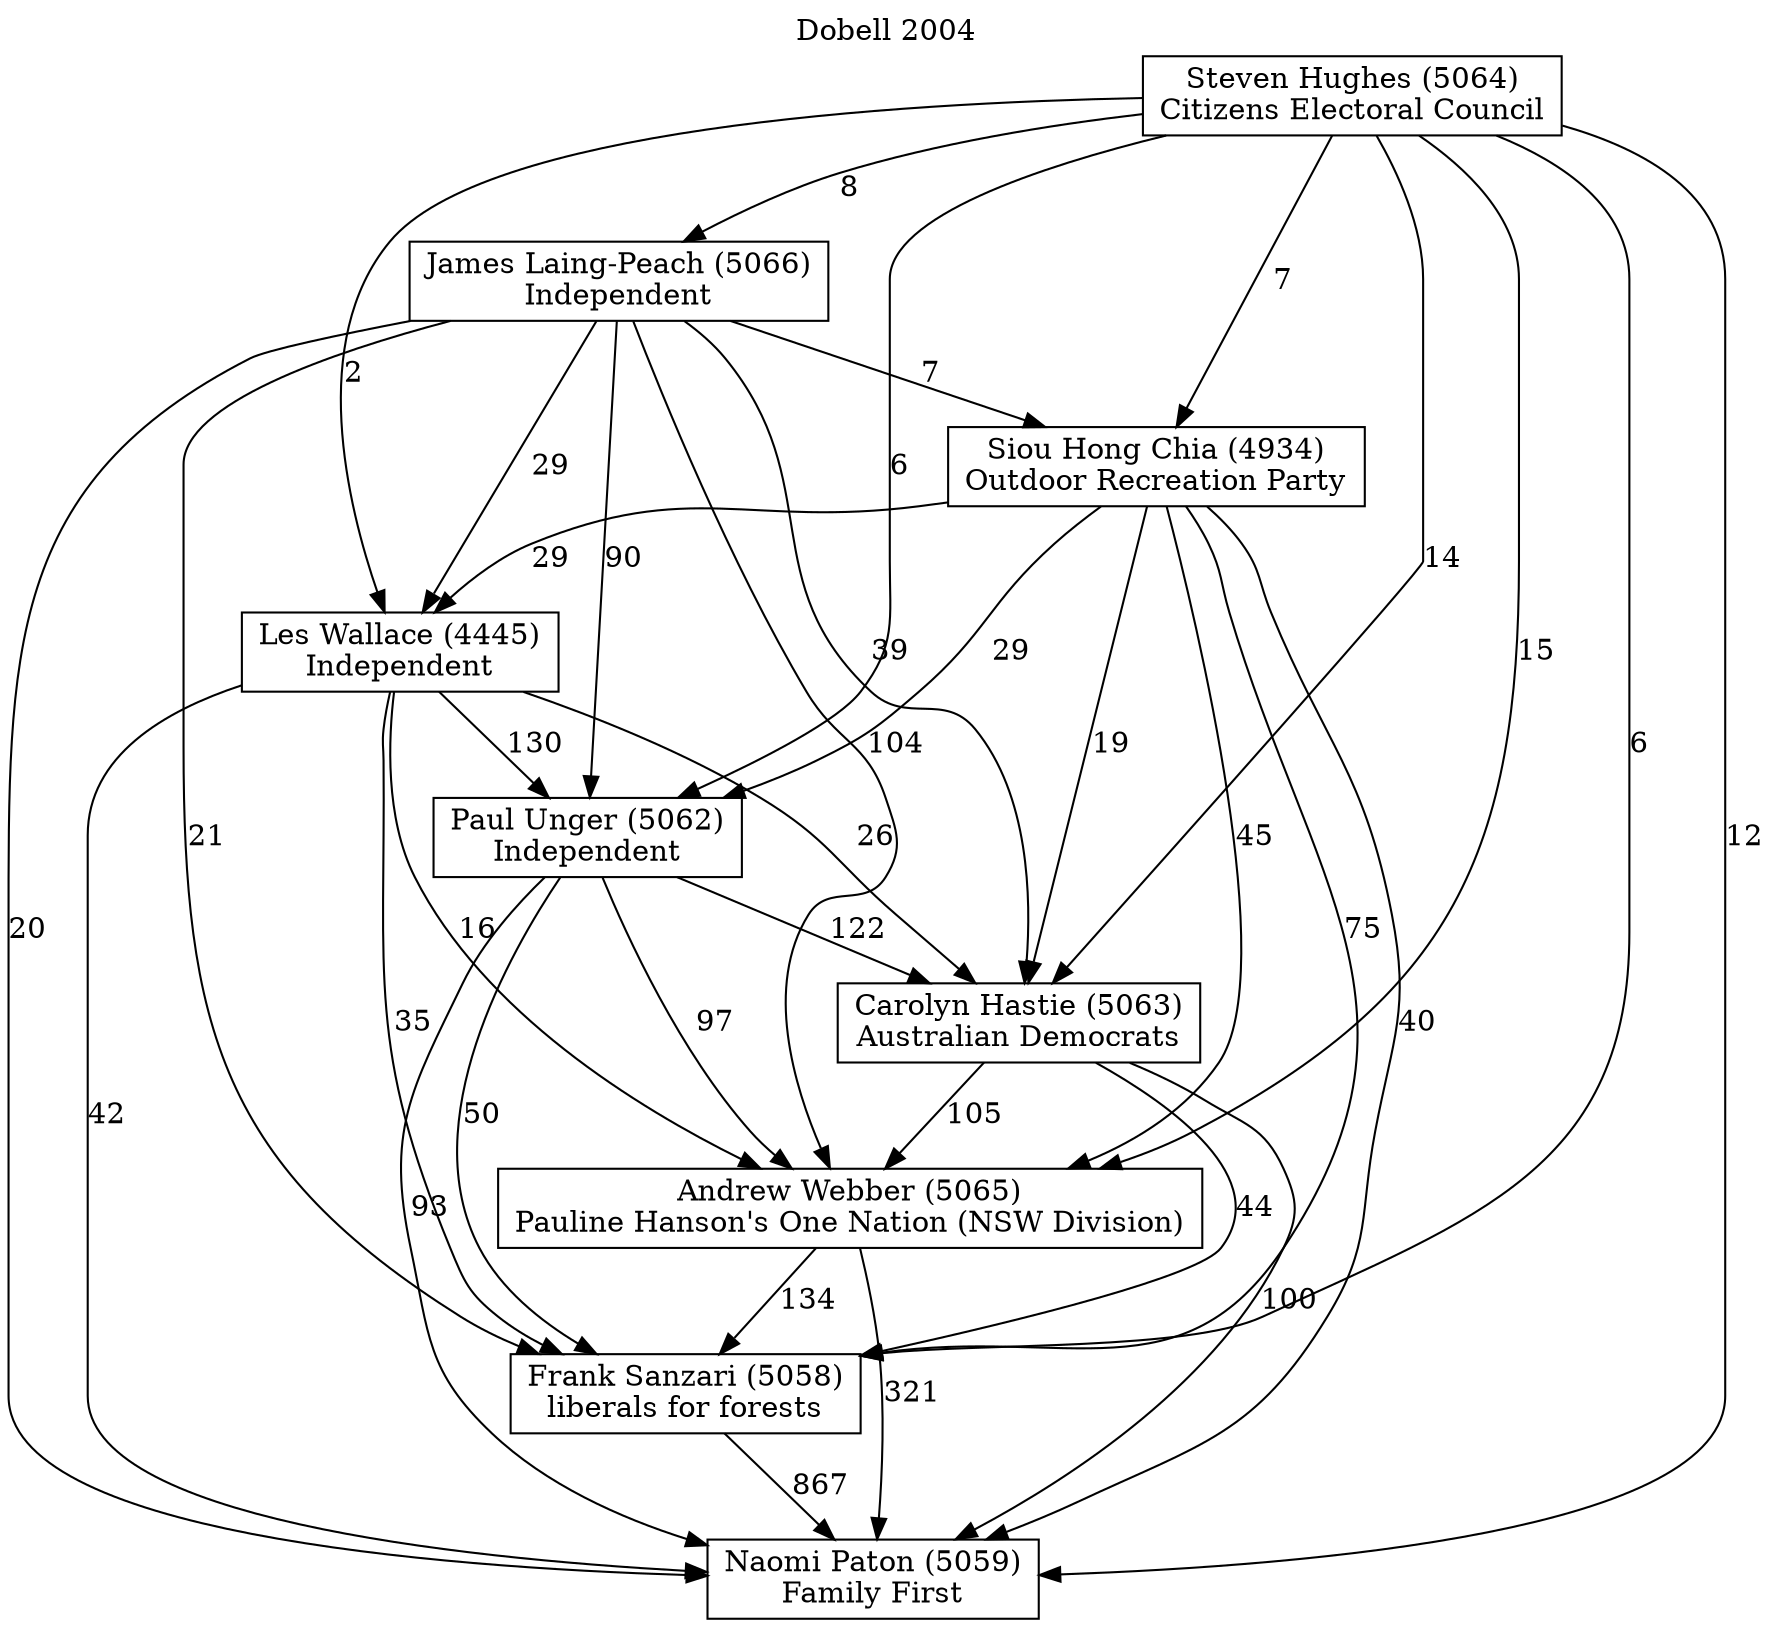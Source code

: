 // House preference flow
digraph "Naomi Paton (5059)_Dobell_2004" {
	graph [label="Dobell 2004" labelloc=t mclimit=10]
	node [shape=box]
	"Naomi Paton (5059)" [label="Naomi Paton (5059)
Family First"]
	"Frank Sanzari (5058)" [label="Frank Sanzari (5058)
liberals for forests"]
	"Andrew Webber (5065)" [label="Andrew Webber (5065)
Pauline Hanson's One Nation (NSW Division)"]
	"Carolyn Hastie (5063)" [label="Carolyn Hastie (5063)
Australian Democrats"]
	"Paul Unger (5062)" [label="Paul Unger (5062)
Independent"]
	"Les Wallace (4445)" [label="Les Wallace (4445)
Independent"]
	"Siou Hong Chia (4934)" [label="Siou Hong Chia (4934)
Outdoor Recreation Party"]
	"James Laing-Peach (5066)" [label="James Laing-Peach (5066)
Independent"]
	"Steven Hughes (5064)" [label="Steven Hughes (5064)
Citizens Electoral Council"]
	"Frank Sanzari (5058)" -> "Naomi Paton (5059)" [label=867]
	"Andrew Webber (5065)" -> "Frank Sanzari (5058)" [label=134]
	"Carolyn Hastie (5063)" -> "Andrew Webber (5065)" [label=105]
	"Paul Unger (5062)" -> "Carolyn Hastie (5063)" [label=122]
	"Les Wallace (4445)" -> "Paul Unger (5062)" [label=130]
	"Siou Hong Chia (4934)" -> "Les Wallace (4445)" [label=29]
	"James Laing-Peach (5066)" -> "Siou Hong Chia (4934)" [label=7]
	"Steven Hughes (5064)" -> "James Laing-Peach (5066)" [label=8]
	"Andrew Webber (5065)" -> "Naomi Paton (5059)" [label=321]
	"Carolyn Hastie (5063)" -> "Naomi Paton (5059)" [label=100]
	"Paul Unger (5062)" -> "Naomi Paton (5059)" [label=93]
	"Les Wallace (4445)" -> "Naomi Paton (5059)" [label=42]
	"Siou Hong Chia (4934)" -> "Naomi Paton (5059)" [label=40]
	"James Laing-Peach (5066)" -> "Naomi Paton (5059)" [label=20]
	"Steven Hughes (5064)" -> "Naomi Paton (5059)" [label=12]
	"Steven Hughes (5064)" -> "Siou Hong Chia (4934)" [label=7]
	"James Laing-Peach (5066)" -> "Les Wallace (4445)" [label=29]
	"Steven Hughes (5064)" -> "Les Wallace (4445)" [label=2]
	"Siou Hong Chia (4934)" -> "Paul Unger (5062)" [label=29]
	"James Laing-Peach (5066)" -> "Paul Unger (5062)" [label=90]
	"Steven Hughes (5064)" -> "Paul Unger (5062)" [label=6]
	"Les Wallace (4445)" -> "Carolyn Hastie (5063)" [label=26]
	"Siou Hong Chia (4934)" -> "Carolyn Hastie (5063)" [label=19]
	"James Laing-Peach (5066)" -> "Carolyn Hastie (5063)" [label=39]
	"Steven Hughes (5064)" -> "Carolyn Hastie (5063)" [label=14]
	"Paul Unger (5062)" -> "Andrew Webber (5065)" [label=97]
	"Les Wallace (4445)" -> "Andrew Webber (5065)" [label=16]
	"Siou Hong Chia (4934)" -> "Andrew Webber (5065)" [label=45]
	"James Laing-Peach (5066)" -> "Andrew Webber (5065)" [label=104]
	"Steven Hughes (5064)" -> "Andrew Webber (5065)" [label=15]
	"Carolyn Hastie (5063)" -> "Frank Sanzari (5058)" [label=44]
	"Paul Unger (5062)" -> "Frank Sanzari (5058)" [label=50]
	"Les Wallace (4445)" -> "Frank Sanzari (5058)" [label=35]
	"Siou Hong Chia (4934)" -> "Frank Sanzari (5058)" [label=75]
	"James Laing-Peach (5066)" -> "Frank Sanzari (5058)" [label=21]
	"Steven Hughes (5064)" -> "Frank Sanzari (5058)" [label=6]
}
